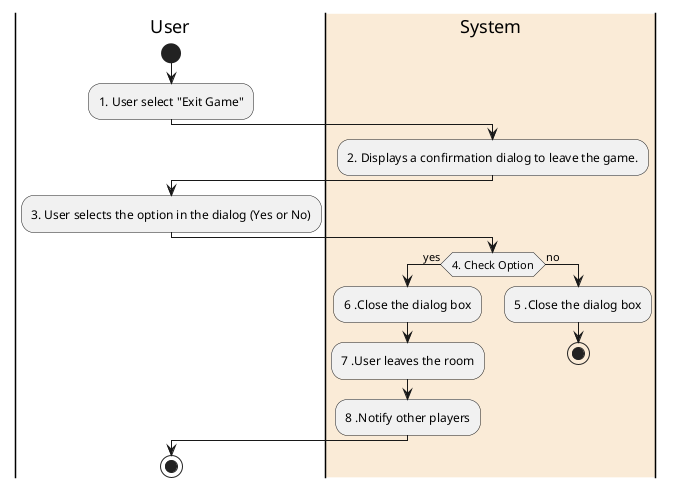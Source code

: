 @startuml
|User|
start
:1. User select "Exit Game";
|#AntiqueWhite|System|
:2. Displays a confirmation dialog to leave the game.;
|User|
:3. User selects the option in the dialog (Yes or No);
|#AntiqueWhite|System|
if (4. Check Option) then (yes)
  :6 .Close the dialog box;
  :7 .User leaves the room;
  :8 .Notify other players;
else (no)
|#AntiqueWhite|System|
  :5 .Close the dialog box;
  stop
endif
|User|
|User|
stop
@enduml